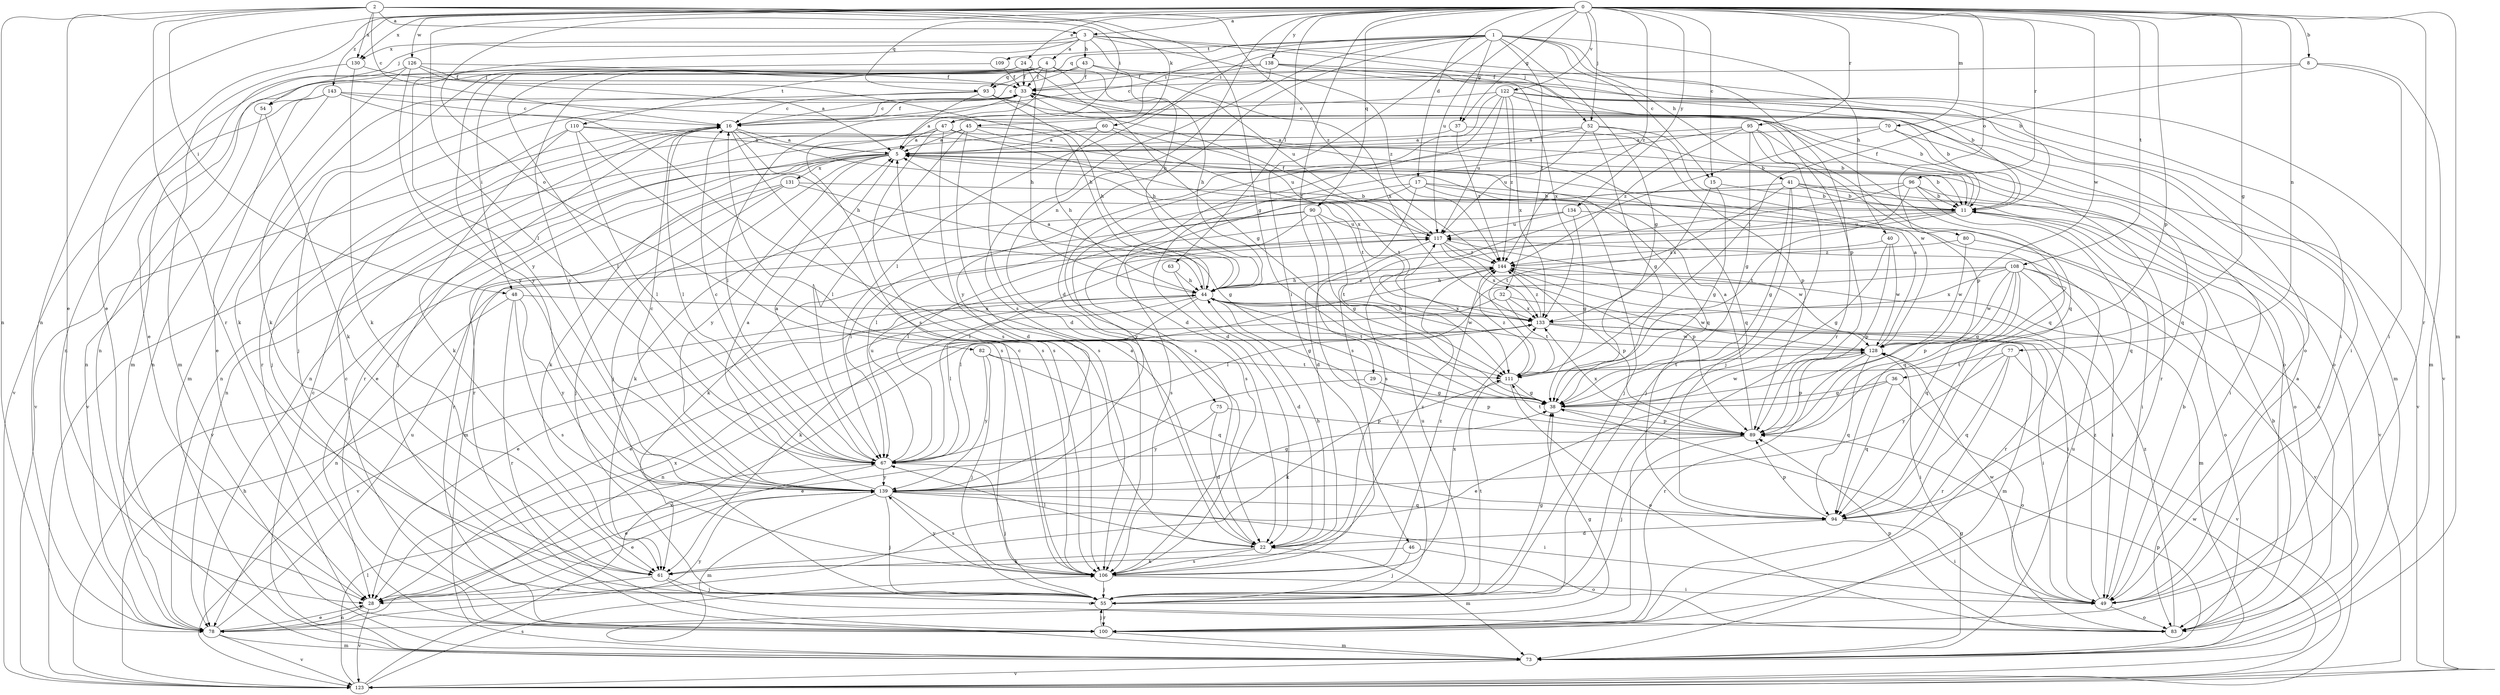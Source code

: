 strict digraph  {
0;
1;
2;
3;
4;
5;
8;
11;
15;
16;
17;
22;
24;
28;
29;
32;
33;
36;
37;
38;
40;
41;
43;
44;
45;
46;
47;
48;
49;
52;
54;
55;
60;
61;
63;
67;
70;
73;
75;
77;
78;
80;
82;
83;
89;
90;
93;
94;
95;
96;
100;
106;
108;
109;
110;
111;
117;
122;
123;
126;
128;
130;
131;
133;
134;
138;
139;
143;
144;
0 -> 3  [label=a];
0 -> 8  [label=b];
0 -> 15  [label=c];
0 -> 17  [label=d];
0 -> 24  [label=e];
0 -> 28  [label=e];
0 -> 29  [label=f];
0 -> 36  [label=g];
0 -> 37  [label=g];
0 -> 52  [label=j];
0 -> 63  [label=l];
0 -> 67  [label=l];
0 -> 70  [label=m];
0 -> 73  [label=m];
0 -> 75  [label=n];
0 -> 77  [label=n];
0 -> 78  [label=n];
0 -> 80  [label=o];
0 -> 82  [label=o];
0 -> 89  [label=p];
0 -> 90  [label=q];
0 -> 93  [label=q];
0 -> 95  [label=r];
0 -> 96  [label=r];
0 -> 100  [label=r];
0 -> 108  [label=t];
0 -> 117  [label=u];
0 -> 122  [label=v];
0 -> 126  [label=w];
0 -> 128  [label=w];
0 -> 130  [label=x];
0 -> 134  [label=y];
0 -> 138  [label=y];
0 -> 143  [label=z];
0 -> 144  [label=z];
1 -> 15  [label=c];
1 -> 22  [label=d];
1 -> 32  [label=f];
1 -> 37  [label=g];
1 -> 38  [label=g];
1 -> 40  [label=h];
1 -> 41  [label=h];
1 -> 45  [label=i];
1 -> 46  [label=i];
1 -> 47  [label=i];
1 -> 93  [label=q];
1 -> 100  [label=r];
1 -> 106  [label=s];
1 -> 109  [label=t];
2 -> 3  [label=a];
2 -> 16  [label=c];
2 -> 28  [label=e];
2 -> 38  [label=g];
2 -> 47  [label=i];
2 -> 48  [label=i];
2 -> 60  [label=k];
2 -> 78  [label=n];
2 -> 100  [label=r];
2 -> 130  [label=x];
2 -> 144  [label=z];
3 -> 4  [label=a];
3 -> 11  [label=b];
3 -> 43  [label=h];
3 -> 44  [label=h];
3 -> 52  [label=j];
3 -> 54  [label=j];
3 -> 130  [label=x];
3 -> 139  [label=y];
3 -> 144  [label=z];
4 -> 33  [label=f];
4 -> 44  [label=h];
4 -> 48  [label=i];
4 -> 54  [label=j];
4 -> 67  [label=l];
4 -> 83  [label=o];
4 -> 93  [label=q];
4 -> 106  [label=s];
4 -> 110  [label=t];
5 -> 11  [label=b];
5 -> 28  [label=e];
5 -> 55  [label=j];
5 -> 61  [label=k];
5 -> 78  [label=n];
5 -> 100  [label=r];
5 -> 131  [label=x];
5 -> 139  [label=y];
8 -> 33  [label=f];
8 -> 49  [label=i];
8 -> 73  [label=m];
8 -> 111  [label=t];
11 -> 33  [label=f];
11 -> 49  [label=i];
11 -> 61  [label=k];
11 -> 67  [label=l];
11 -> 117  [label=u];
15 -> 11  [label=b];
15 -> 38  [label=g];
15 -> 133  [label=x];
16 -> 5  [label=a];
16 -> 33  [label=f];
16 -> 44  [label=h];
16 -> 55  [label=j];
16 -> 67  [label=l];
16 -> 106  [label=s];
16 -> 111  [label=t];
16 -> 123  [label=v];
17 -> 11  [label=b];
17 -> 22  [label=d];
17 -> 55  [label=j];
17 -> 61  [label=k];
17 -> 83  [label=o];
17 -> 139  [label=y];
22 -> 5  [label=a];
22 -> 44  [label=h];
22 -> 61  [label=k];
22 -> 67  [label=l];
22 -> 73  [label=m];
22 -> 106  [label=s];
22 -> 144  [label=z];
24 -> 28  [label=e];
24 -> 33  [label=f];
24 -> 38  [label=g];
24 -> 44  [label=h];
24 -> 61  [label=k];
24 -> 78  [label=n];
24 -> 89  [label=p];
24 -> 117  [label=u];
24 -> 139  [label=y];
28 -> 78  [label=n];
28 -> 123  [label=v];
28 -> 133  [label=x];
29 -> 28  [label=e];
29 -> 38  [label=g];
29 -> 89  [label=p];
32 -> 28  [label=e];
32 -> 111  [label=t];
32 -> 128  [label=w];
32 -> 133  [label=x];
33 -> 16  [label=c];
33 -> 22  [label=d];
33 -> 49  [label=i];
33 -> 67  [label=l];
33 -> 73  [label=m];
33 -> 83  [label=o];
33 -> 100  [label=r];
36 -> 28  [label=e];
36 -> 38  [label=g];
36 -> 83  [label=o];
36 -> 94  [label=q];
37 -> 5  [label=a];
37 -> 100  [label=r];
37 -> 144  [label=z];
38 -> 89  [label=p];
38 -> 128  [label=w];
40 -> 38  [label=g];
40 -> 89  [label=p];
40 -> 128  [label=w];
40 -> 144  [label=z];
41 -> 11  [label=b];
41 -> 38  [label=g];
41 -> 55  [label=j];
41 -> 83  [label=o];
41 -> 106  [label=s];
41 -> 111  [label=t];
41 -> 123  [label=v];
43 -> 16  [label=c];
43 -> 33  [label=f];
43 -> 49  [label=i];
43 -> 133  [label=x];
43 -> 139  [label=y];
44 -> 5  [label=a];
44 -> 28  [label=e];
44 -> 38  [label=g];
44 -> 49  [label=i];
44 -> 61  [label=k];
44 -> 67  [label=l];
44 -> 111  [label=t];
44 -> 123  [label=v];
44 -> 128  [label=w];
44 -> 133  [label=x];
44 -> 144  [label=z];
45 -> 5  [label=a];
45 -> 11  [label=b];
45 -> 67  [label=l];
45 -> 78  [label=n];
45 -> 94  [label=q];
45 -> 106  [label=s];
46 -> 55  [label=j];
46 -> 61  [label=k];
46 -> 83  [label=o];
47 -> 5  [label=a];
47 -> 11  [label=b];
47 -> 22  [label=d];
47 -> 78  [label=n];
47 -> 106  [label=s];
47 -> 123  [label=v];
47 -> 133  [label=x];
48 -> 78  [label=n];
48 -> 100  [label=r];
48 -> 106  [label=s];
48 -> 133  [label=x];
48 -> 139  [label=y];
49 -> 5  [label=a];
49 -> 11  [label=b];
49 -> 83  [label=o];
49 -> 128  [label=w];
49 -> 144  [label=z];
52 -> 5  [label=a];
52 -> 38  [label=g];
52 -> 89  [label=p];
52 -> 106  [label=s];
52 -> 117  [label=u];
52 -> 128  [label=w];
54 -> 61  [label=k];
54 -> 78  [label=n];
55 -> 38  [label=g];
55 -> 100  [label=r];
55 -> 111  [label=t];
55 -> 117  [label=u];
60 -> 5  [label=a];
60 -> 44  [label=h];
60 -> 100  [label=r];
60 -> 111  [label=t];
60 -> 117  [label=u];
61 -> 28  [label=e];
61 -> 55  [label=j];
61 -> 83  [label=o];
63 -> 22  [label=d];
63 -> 44  [label=h];
67 -> 5  [label=a];
67 -> 16  [label=c];
67 -> 28  [label=e];
67 -> 55  [label=j];
67 -> 117  [label=u];
67 -> 139  [label=y];
70 -> 5  [label=a];
70 -> 94  [label=q];
70 -> 106  [label=s];
70 -> 123  [label=v];
73 -> 16  [label=c];
73 -> 38  [label=g];
73 -> 89  [label=p];
73 -> 117  [label=u];
73 -> 123  [label=v];
75 -> 22  [label=d];
75 -> 89  [label=p];
75 -> 139  [label=y];
77 -> 94  [label=q];
77 -> 100  [label=r];
77 -> 111  [label=t];
77 -> 123  [label=v];
77 -> 139  [label=y];
78 -> 28  [label=e];
78 -> 38  [label=g];
78 -> 73  [label=m];
78 -> 117  [label=u];
78 -> 123  [label=v];
78 -> 139  [label=y];
80 -> 83  [label=o];
80 -> 128  [label=w];
80 -> 144  [label=z];
82 -> 55  [label=j];
82 -> 94  [label=q];
82 -> 111  [label=t];
82 -> 139  [label=y];
83 -> 11  [label=b];
83 -> 89  [label=p];
83 -> 144  [label=z];
89 -> 5  [label=a];
89 -> 55  [label=j];
89 -> 67  [label=l];
89 -> 111  [label=t];
89 -> 133  [label=x];
90 -> 38  [label=g];
90 -> 67  [label=l];
90 -> 73  [label=m];
90 -> 106  [label=s];
90 -> 111  [label=t];
90 -> 117  [label=u];
93 -> 5  [label=a];
93 -> 11  [label=b];
93 -> 16  [label=c];
93 -> 44  [label=h];
93 -> 55  [label=j];
93 -> 83  [label=o];
94 -> 22  [label=d];
94 -> 49  [label=i];
94 -> 89  [label=p];
95 -> 5  [label=a];
95 -> 22  [label=d];
95 -> 38  [label=g];
95 -> 55  [label=j];
95 -> 89  [label=p];
95 -> 94  [label=q];
95 -> 144  [label=z];
96 -> 11  [label=b];
96 -> 49  [label=i];
96 -> 67  [label=l];
96 -> 94  [label=q];
96 -> 106  [label=s];
96 -> 111  [label=t];
100 -> 16  [label=c];
100 -> 55  [label=j];
100 -> 73  [label=m];
106 -> 16  [label=c];
106 -> 49  [label=i];
106 -> 55  [label=j];
106 -> 133  [label=x];
106 -> 139  [label=y];
106 -> 144  [label=z];
108 -> 38  [label=g];
108 -> 44  [label=h];
108 -> 49  [label=i];
108 -> 67  [label=l];
108 -> 89  [label=p];
108 -> 94  [label=q];
108 -> 100  [label=r];
108 -> 123  [label=v];
108 -> 128  [label=w];
108 -> 133  [label=x];
109 -> 33  [label=f];
109 -> 78  [label=n];
110 -> 5  [label=a];
110 -> 55  [label=j];
110 -> 61  [label=k];
110 -> 67  [label=l];
110 -> 94  [label=q];
110 -> 106  [label=s];
111 -> 38  [label=g];
111 -> 61  [label=k];
111 -> 83  [label=o];
111 -> 144  [label=z];
117 -> 33  [label=f];
117 -> 55  [label=j];
117 -> 89  [label=p];
117 -> 128  [label=w];
117 -> 133  [label=x];
117 -> 144  [label=z];
122 -> 11  [label=b];
122 -> 16  [label=c];
122 -> 22  [label=d];
122 -> 73  [label=m];
122 -> 94  [label=q];
122 -> 117  [label=u];
122 -> 133  [label=x];
122 -> 139  [label=y];
122 -> 144  [label=z];
123 -> 44  [label=h];
123 -> 67  [label=l];
123 -> 106  [label=s];
123 -> 128  [label=w];
123 -> 133  [label=x];
126 -> 5  [label=a];
126 -> 33  [label=f];
126 -> 44  [label=h];
126 -> 61  [label=k];
126 -> 73  [label=m];
126 -> 139  [label=y];
128 -> 5  [label=a];
128 -> 49  [label=i];
128 -> 89  [label=p];
128 -> 94  [label=q];
128 -> 100  [label=r];
128 -> 111  [label=t];
130 -> 33  [label=f];
130 -> 61  [label=k];
130 -> 73  [label=m];
131 -> 11  [label=b];
131 -> 38  [label=g];
131 -> 55  [label=j];
131 -> 100  [label=r];
131 -> 123  [label=v];
133 -> 44  [label=h];
133 -> 49  [label=i];
133 -> 73  [label=m];
133 -> 78  [label=n];
133 -> 128  [label=w];
133 -> 144  [label=z];
134 -> 38  [label=g];
134 -> 67  [label=l];
134 -> 94  [label=q];
134 -> 117  [label=u];
138 -> 11  [label=b];
138 -> 16  [label=c];
138 -> 33  [label=f];
138 -> 67  [label=l];
138 -> 123  [label=v];
138 -> 133  [label=x];
139 -> 5  [label=a];
139 -> 16  [label=c];
139 -> 28  [label=e];
139 -> 38  [label=g];
139 -> 49  [label=i];
139 -> 55  [label=j];
139 -> 73  [label=m];
139 -> 94  [label=q];
139 -> 106  [label=s];
143 -> 16  [label=c];
143 -> 28  [label=e];
143 -> 44  [label=h];
143 -> 78  [label=n];
143 -> 106  [label=s];
143 -> 123  [label=v];
144 -> 44  [label=h];
144 -> 67  [label=l];
144 -> 73  [label=m];
144 -> 89  [label=p];
}
